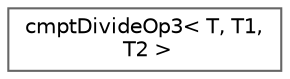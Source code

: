 digraph "Graphical Class Hierarchy"
{
 // LATEX_PDF_SIZE
  bgcolor="transparent";
  edge [fontname=Helvetica,fontsize=10,labelfontname=Helvetica,labelfontsize=10];
  node [fontname=Helvetica,fontsize=10,shape=box,height=0.2,width=0.4];
  rankdir="LR";
  Node0 [id="Node000000",label="cmptDivideOp3\< T, T1,\l T2 \>",height=0.2,width=0.4,color="grey40", fillcolor="white", style="filled",URL="$structFoam_1_1cmptDivideOp3.html",tooltip=" "];
}
